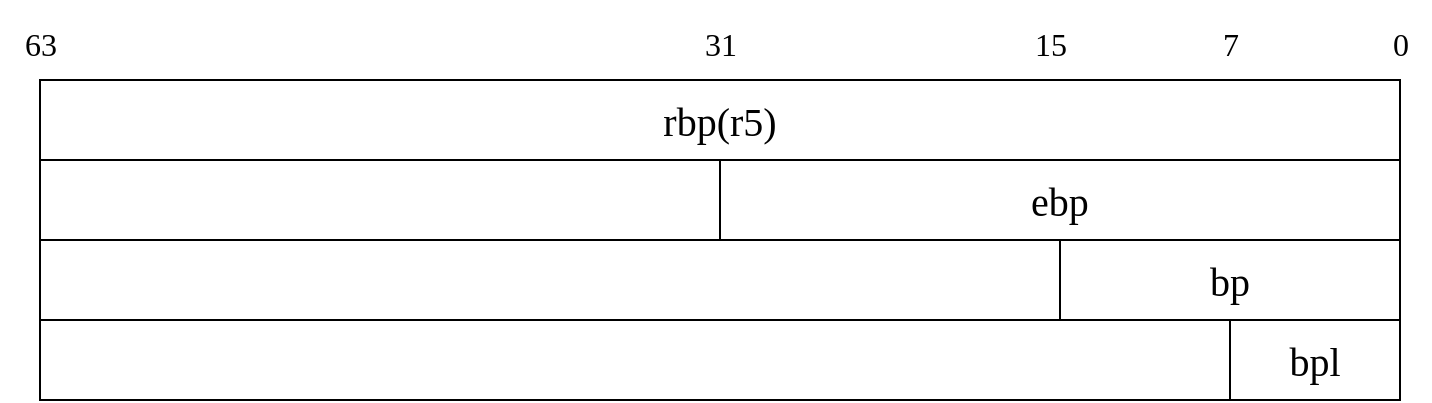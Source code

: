 <mxfile version="20.6.0" type="github">
  <diagram id="ANpovaHU1eIrkZYr938F" name="ページ1">
    <mxGraphModel dx="1422" dy="697" grid="1" gridSize="10" guides="1" tooltips="1" connect="1" arrows="1" fold="1" page="1" pageScale="1" pageWidth="827" pageHeight="1169" math="0" shadow="0">
      <root>
        <mxCell id="0" />
        <mxCell id="1" parent="0" />
        <mxCell id="2dYhu7VMKbmzX5I1UJ0d-1" value="&lt;font style=&quot;font-size: 20px;&quot; face=&quot;Lucida Console&quot;&gt;rbp(r5)&lt;/font&gt;" style="rounded=0;whiteSpace=wrap;html=1;" parent="1" vertex="1">
          <mxGeometry x="80" y="150" width="680" height="40" as="geometry" />
        </mxCell>
        <mxCell id="2dYhu7VMKbmzX5I1UJ0d-2" value="" style="rounded=0;whiteSpace=wrap;html=1;" parent="1" vertex="1">
          <mxGeometry x="80" y="190" width="340" height="40" as="geometry" />
        </mxCell>
        <mxCell id="2dYhu7VMKbmzX5I1UJ0d-3" value="&lt;font face=&quot;Lucida Console&quot;&gt;&lt;span style=&quot;font-size: 20px;&quot;&gt;ebp&lt;/span&gt;&lt;/font&gt;" style="rounded=0;whiteSpace=wrap;html=1;" parent="1" vertex="1">
          <mxGeometry x="420" y="190" width="340" height="40" as="geometry" />
        </mxCell>
        <mxCell id="2dYhu7VMKbmzX5I1UJ0d-4" value="&lt;font face=&quot;Lucida Console&quot;&gt;&lt;span style=&quot;font-size: 20px;&quot;&gt;bp&lt;/span&gt;&lt;/font&gt;" style="rounded=0;whiteSpace=wrap;html=1;" parent="1" vertex="1">
          <mxGeometry x="590" y="230" width="170" height="40" as="geometry" />
        </mxCell>
        <mxCell id="2dYhu7VMKbmzX5I1UJ0d-8" value="&lt;font style=&quot;font-size: 20px;&quot; face=&quot;Lucida Console&quot;&gt;bpl&lt;/font&gt;" style="rounded=0;whiteSpace=wrap;html=1;" parent="1" vertex="1">
          <mxGeometry x="675" y="270" width="85" height="40" as="geometry" />
        </mxCell>
        <mxCell id="2dYhu7VMKbmzX5I1UJ0d-9" value="" style="rounded=0;whiteSpace=wrap;html=1;" parent="1" vertex="1">
          <mxGeometry x="80" y="230" width="510" height="40" as="geometry" />
        </mxCell>
        <mxCell id="2dYhu7VMKbmzX5I1UJ0d-12" value="" style="rounded=0;whiteSpace=wrap;html=1;" parent="1" vertex="1">
          <mxGeometry x="80" y="270" width="595" height="40" as="geometry" />
        </mxCell>
        <mxCell id="2dYhu7VMKbmzX5I1UJ0d-13" value="&lt;font style=&quot;font-size: 16px;&quot;&gt;0&lt;/font&gt;" style="text;html=1;resizable=0;autosize=1;align=center;verticalAlign=middle;points=[];fillColor=none;strokeColor=none;rounded=0;fontFamily=Lucida Console;fontSize=20;" parent="1" vertex="1">
          <mxGeometry x="745" y="110" width="30" height="40" as="geometry" />
        </mxCell>
        <mxCell id="2dYhu7VMKbmzX5I1UJ0d-14" value="&lt;font style=&quot;font-size: 16px;&quot;&gt;7&lt;/font&gt;" style="text;html=1;resizable=0;autosize=1;align=center;verticalAlign=middle;points=[];fillColor=none;strokeColor=none;rounded=0;fontFamily=Lucida Console;fontSize=20;" parent="1" vertex="1">
          <mxGeometry x="660" y="110" width="30" height="40" as="geometry" />
        </mxCell>
        <mxCell id="2dYhu7VMKbmzX5I1UJ0d-15" value="&lt;font style=&quot;font-size: 16px;&quot;&gt;15&lt;/font&gt;" style="text;html=1;resizable=0;autosize=1;align=center;verticalAlign=middle;points=[];fillColor=none;strokeColor=none;rounded=0;fontFamily=Lucida Console;fontSize=20;" parent="1" vertex="1">
          <mxGeometry x="565" y="110" width="40" height="40" as="geometry" />
        </mxCell>
        <mxCell id="2dYhu7VMKbmzX5I1UJ0d-16" value="&lt;font style=&quot;font-size: 16px;&quot;&gt;31&lt;/font&gt;" style="text;html=1;resizable=0;autosize=1;align=center;verticalAlign=middle;points=[];fillColor=none;strokeColor=none;rounded=0;fontFamily=Lucida Console;fontSize=20;" parent="1" vertex="1">
          <mxGeometry x="400" y="110" width="40" height="40" as="geometry" />
        </mxCell>
        <mxCell id="2dYhu7VMKbmzX5I1UJ0d-17" value="&lt;font style=&quot;font-size: 16px;&quot;&gt;63&lt;/font&gt;" style="text;html=1;resizable=0;autosize=1;align=center;verticalAlign=middle;points=[];fillColor=none;strokeColor=none;rounded=0;fontFamily=Lucida Console;fontSize=20;" parent="1" vertex="1">
          <mxGeometry x="60" y="110" width="40" height="40" as="geometry" />
        </mxCell>
      </root>
    </mxGraphModel>
  </diagram>
</mxfile>
